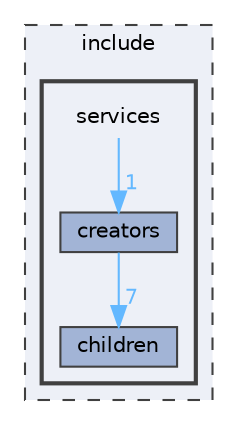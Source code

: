 digraph "services"
{
 // LATEX_PDF_SIZE
  bgcolor="transparent";
  edge [fontname=Helvetica,fontsize=10,labelfontname=Helvetica,labelfontsize=10];
  node [fontname=Helvetica,fontsize=10,shape=box,height=0.2,width=0.4];
  compound=true
  subgraph clusterdir_d44c64559bbebec7f509842c48db8b23 {
    graph [ bgcolor="#edf0f7", pencolor="grey25", label="include", fontname=Helvetica,fontsize=10 style="filled,dashed", URL="dir_d44c64559bbebec7f509842c48db8b23.html",tooltip=""]
  subgraph clusterdir_8e7f98560e81747745b578423924064a {
    graph [ bgcolor="#edf0f7", pencolor="grey25", label="", fontname=Helvetica,fontsize=10 style="filled,bold", URL="dir_8e7f98560e81747745b578423924064a.html",tooltip=""]
    dir_8e7f98560e81747745b578423924064a [shape=plaintext, label="services"];
  dir_2e6cfe76ef47c00e7faf29f621816c96 [label="children", fillcolor="#a2b4d6", color="grey25", style="filled", URL="dir_2e6cfe76ef47c00e7faf29f621816c96.html",tooltip=""];
  dir_134c8697ea2a3c77c23e3d0cb8f0b7b8 [label="creators", fillcolor="#a2b4d6", color="grey25", style="filled", URL="dir_134c8697ea2a3c77c23e3d0cb8f0b7b8.html",tooltip=""];
  }
  }
  dir_8e7f98560e81747745b578423924064a->dir_134c8697ea2a3c77c23e3d0cb8f0b7b8 [headlabel="1", labeldistance=1.5 headhref="dir_000004_000002.html" href="dir_000004_000002.html" color="steelblue1" fontcolor="steelblue1"];
  dir_134c8697ea2a3c77c23e3d0cb8f0b7b8->dir_2e6cfe76ef47c00e7faf29f621816c96 [headlabel="7", labeldistance=1.5 headhref="dir_000002_000000.html" href="dir_000002_000000.html" color="steelblue1" fontcolor="steelblue1"];
}
